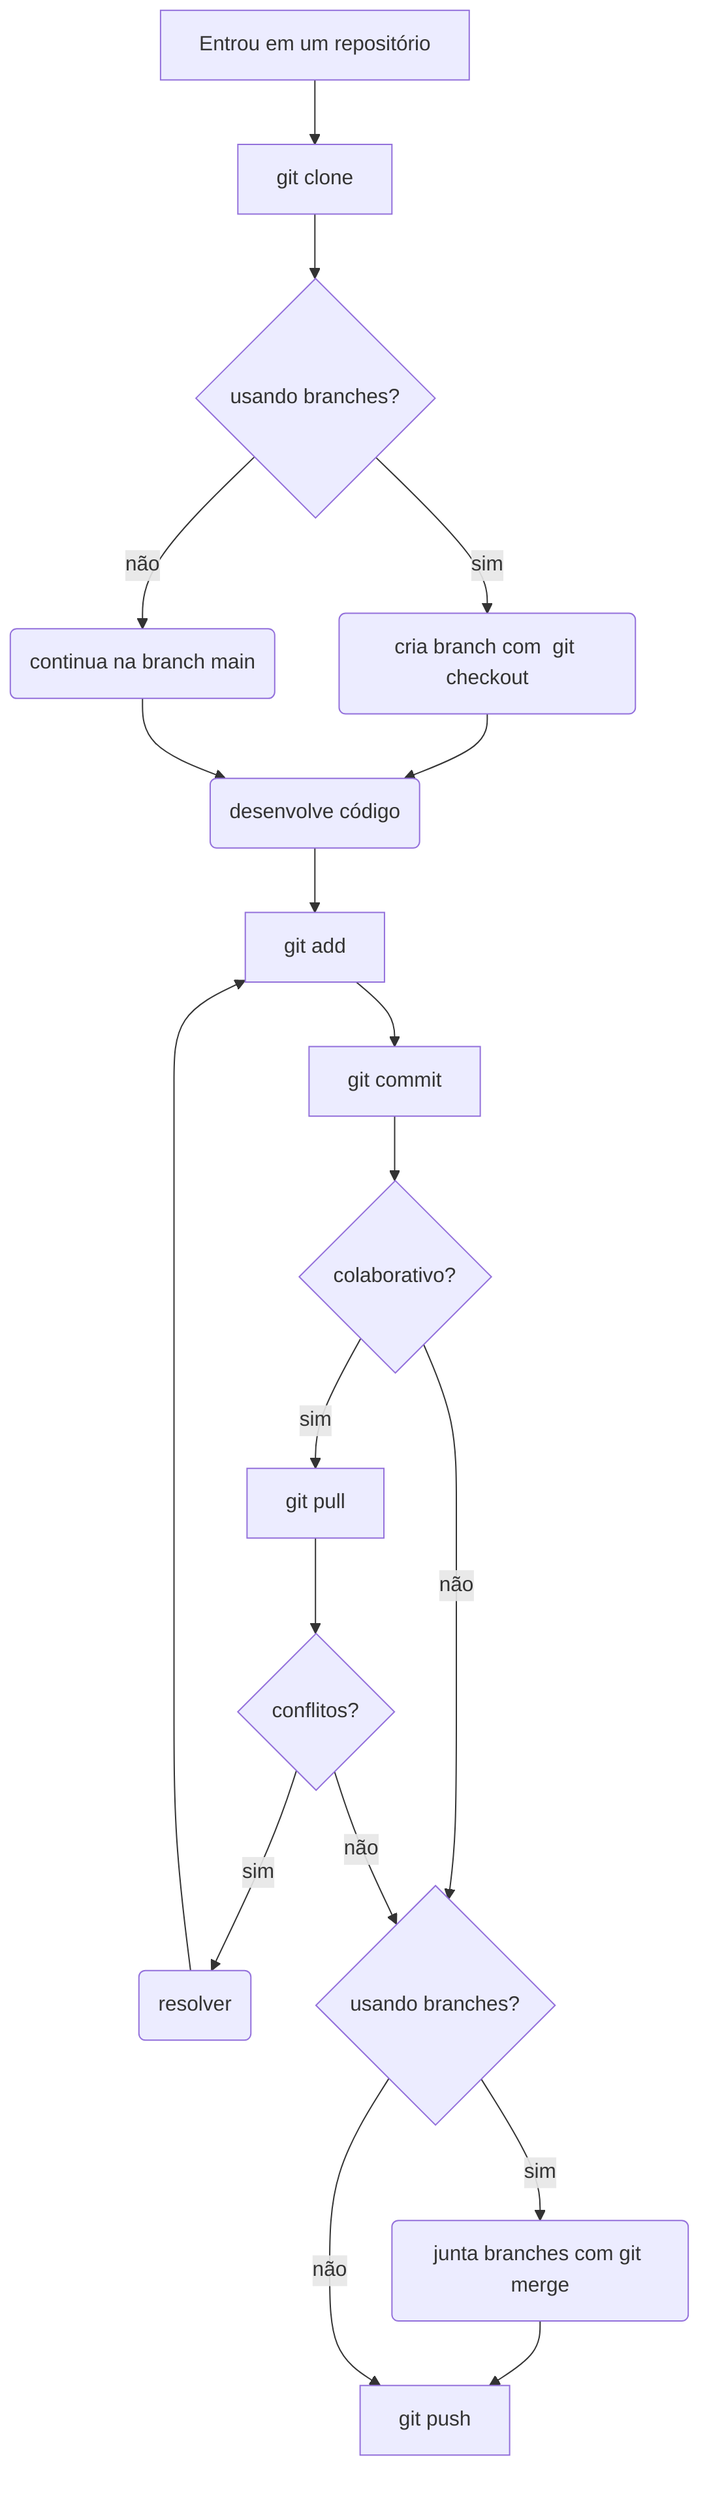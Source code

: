 graph TD

entrou["Entrou em um repositório"]
clone["git clone"]
add["git add"]
commit["git commit"]
pull["git pull"]
push["git push"]
collab{"colaborativo?"}
conflict{"conflitos?"}
solve("resolver")
branches_1{"usando branches?"}
branches_2{"usando branches?"}
work_on_code("desenvolve código")
merge_text("junta branches com git merge")
branch_text("cria branch com  git checkout")
main_text("continua na branch main")

entrou --> clone
clone --> branches_1
branches_1 -- "sim" --> branch_text
branch_text --> work_on_code
branches_1 -- "não" --> main_text
main_text --> work_on_code 
work_on_code --> add

branches_2 -- "sim" --> merge_text

add --> commit
commit --> collab
collab -- "não" --> branches_2
collab -- "sim" --> pull
pull --> conflict
conflict -- "sim" --> solve
solve --> add
conflict -- "não" --> branches_2
merge_text --> push
branches_2 -- "não" --> push